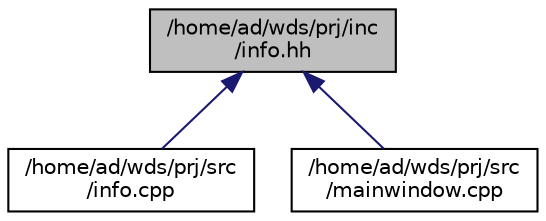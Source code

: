 digraph "/home/ad/wds/prj/inc/info.hh"
{
  edge [fontname="Helvetica",fontsize="10",labelfontname="Helvetica",labelfontsize="10"];
  node [fontname="Helvetica",fontsize="10",shape=record];
  Node1 [label="/home/ad/wds/prj/inc\l/info.hh",height=0.2,width=0.4,color="black", fillcolor="grey75", style="filled", fontcolor="black"];
  Node1 -> Node2 [dir="back",color="midnightblue",fontsize="10",style="solid",fontname="Helvetica"];
  Node2 [label="/home/ad/wds/prj/src\l/info.cpp",height=0.2,width=0.4,color="black", fillcolor="white", style="filled",URL="$info_8cpp.html"];
  Node1 -> Node3 [dir="back",color="midnightblue",fontsize="10",style="solid",fontname="Helvetica"];
  Node3 [label="/home/ad/wds/prj/src\l/mainwindow.cpp",height=0.2,width=0.4,color="black", fillcolor="white", style="filled",URL="$mainwindow_8cpp.html"];
}
